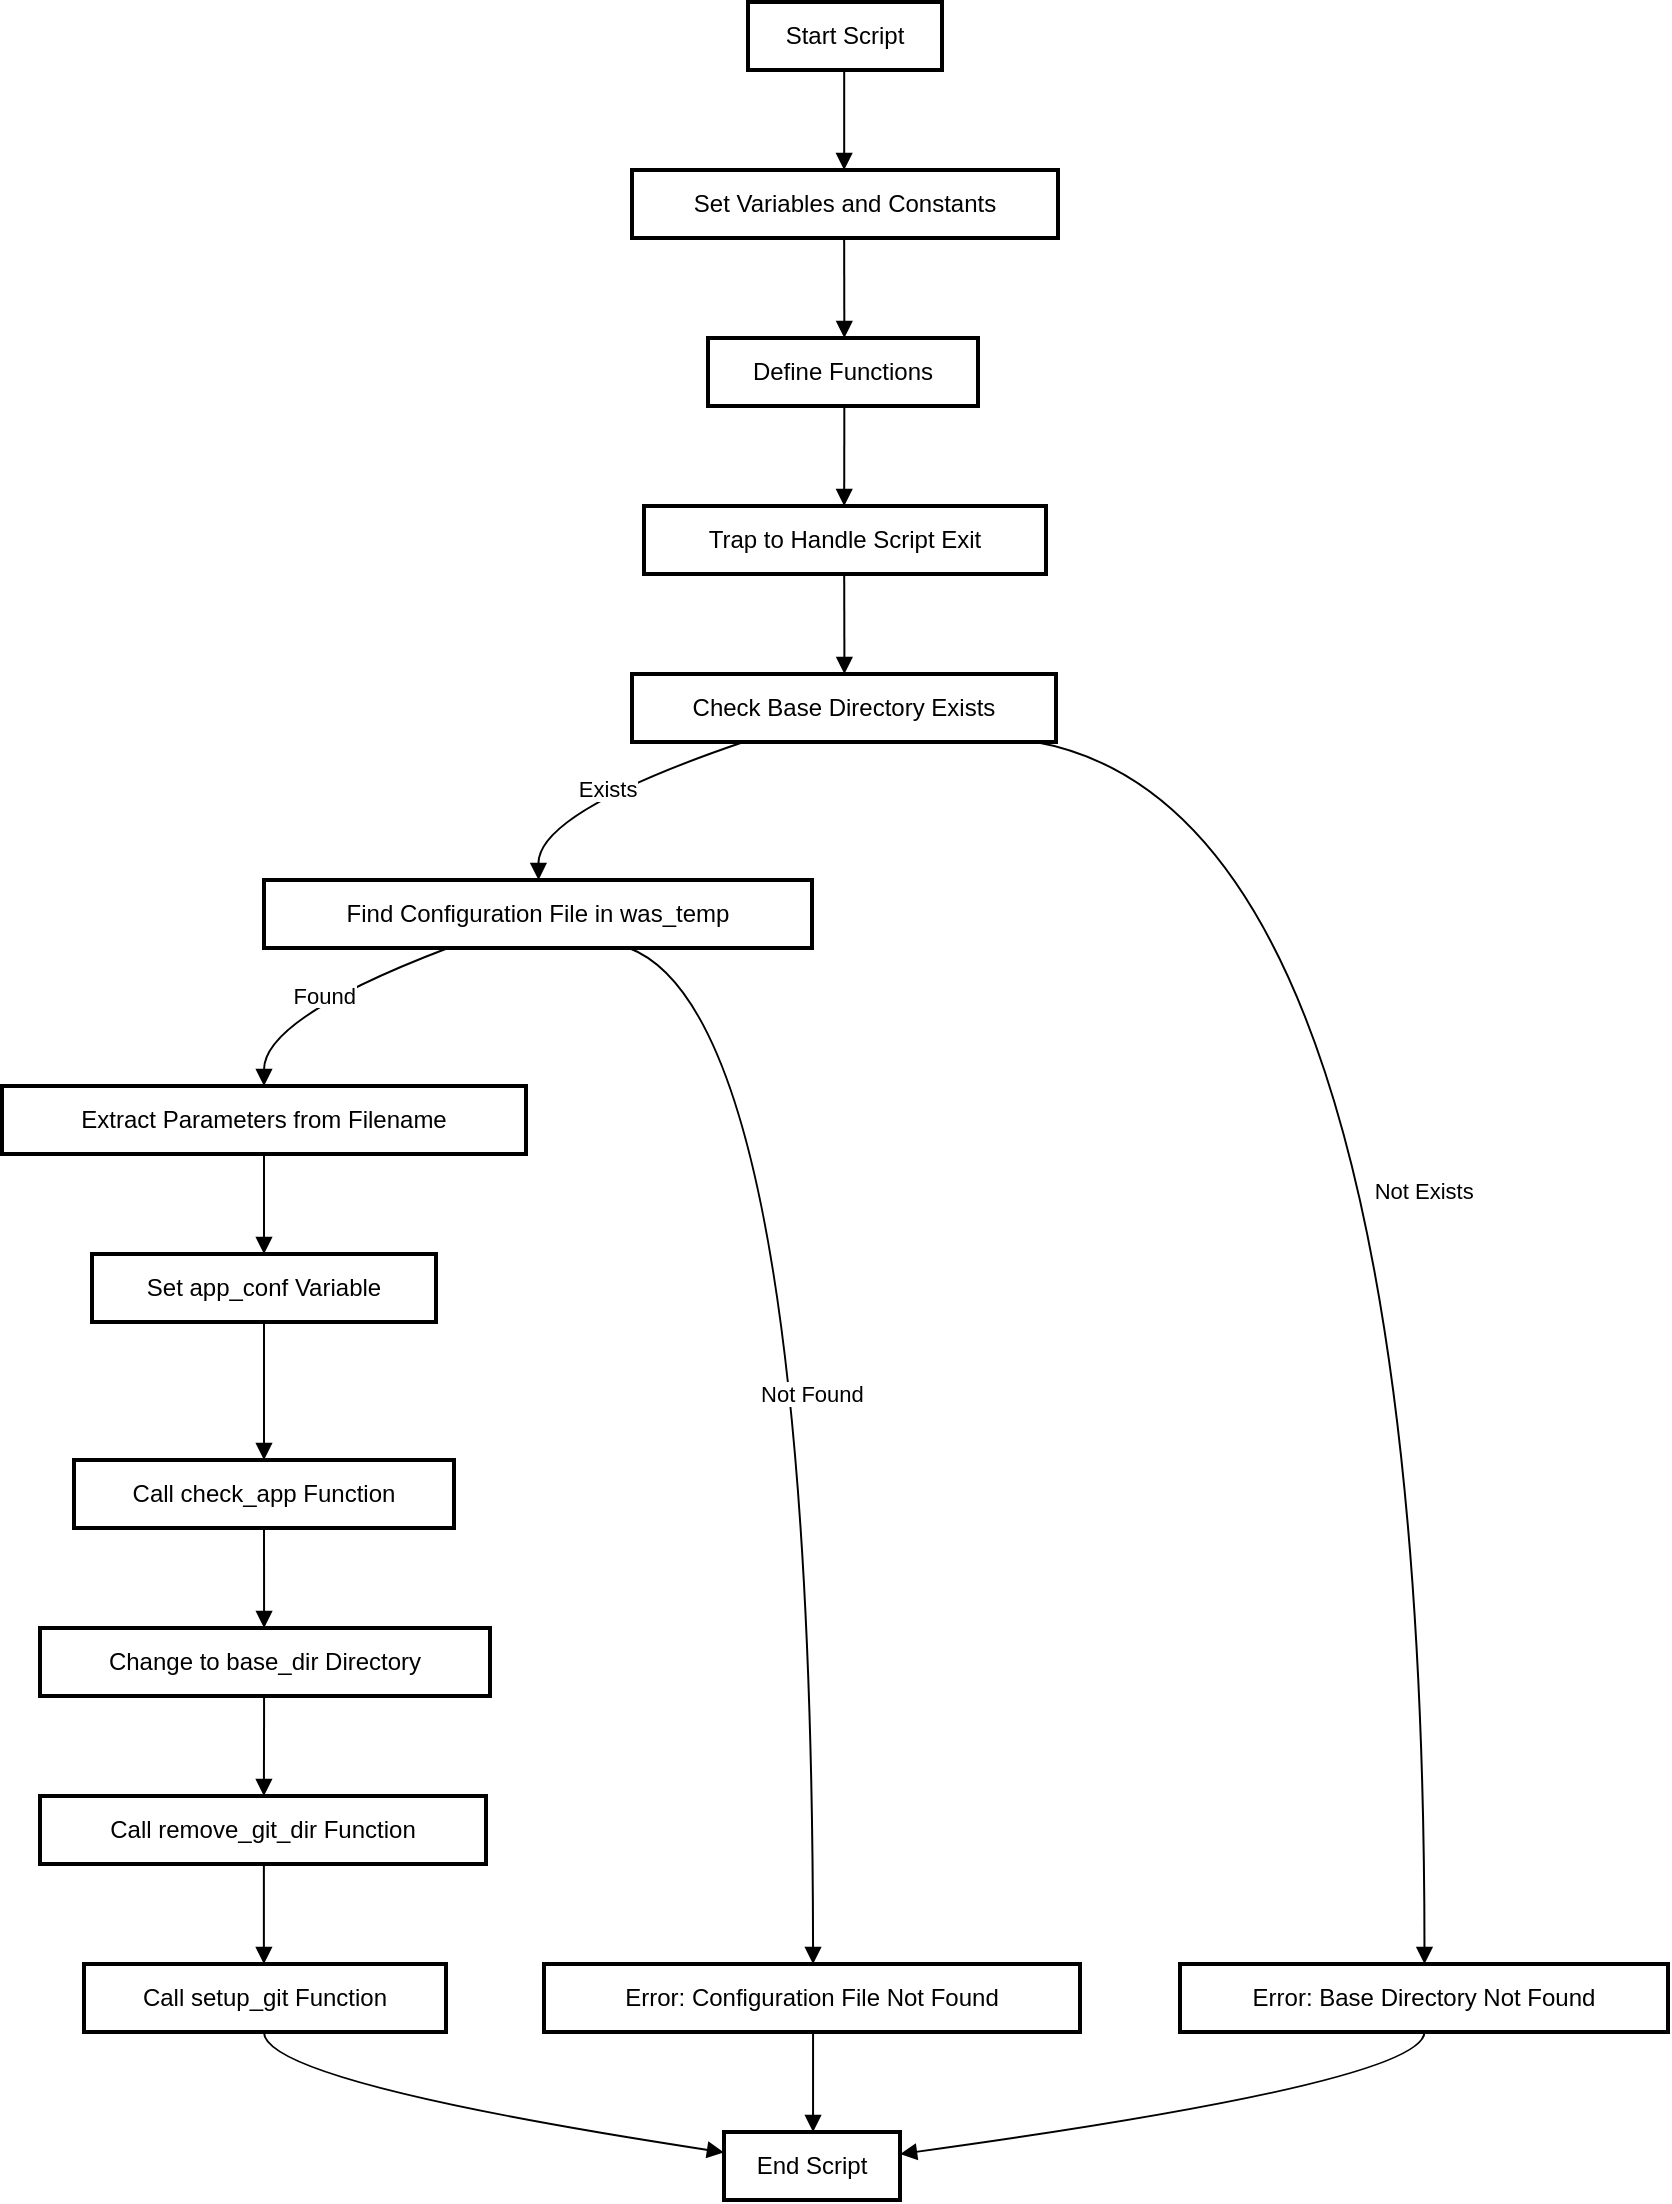 <mxfile version="24.5.1" type="github">
  <diagram name="Page-1" id="iCMGQf_619aqvWgZOuFQ">
    <mxGraphModel dx="1434" dy="738" grid="1" gridSize="10" guides="1" tooltips="1" connect="1" arrows="1" fold="1" page="1" pageScale="1" pageWidth="850" pageHeight="1100" math="0" shadow="0">
      <root>
        <mxCell id="0" />
        <mxCell id="1" parent="0" />
        <mxCell id="pwXuv3tNfBrAbXvzXKl5-1" value="Start Script" style="whiteSpace=wrap;strokeWidth=2;" vertex="1" parent="1">
          <mxGeometry x="543" y="160" width="97" height="34" as="geometry" />
        </mxCell>
        <mxCell id="pwXuv3tNfBrAbXvzXKl5-2" value="Set Variables and Constants" style="whiteSpace=wrap;strokeWidth=2;" vertex="1" parent="1">
          <mxGeometry x="485" y="244" width="213" height="34" as="geometry" />
        </mxCell>
        <mxCell id="pwXuv3tNfBrAbXvzXKl5-3" value="Define Functions" style="whiteSpace=wrap;strokeWidth=2;" vertex="1" parent="1">
          <mxGeometry x="523" y="328" width="135" height="34" as="geometry" />
        </mxCell>
        <mxCell id="pwXuv3tNfBrAbXvzXKl5-4" value="Trap to Handle Script Exit" style="whiteSpace=wrap;strokeWidth=2;" vertex="1" parent="1">
          <mxGeometry x="491" y="412" width="201" height="34" as="geometry" />
        </mxCell>
        <mxCell id="pwXuv3tNfBrAbXvzXKl5-5" value="Check Base Directory Exists" style="whiteSpace=wrap;strokeWidth=2;" vertex="1" parent="1">
          <mxGeometry x="485" y="496" width="212" height="34" as="geometry" />
        </mxCell>
        <mxCell id="pwXuv3tNfBrAbXvzXKl5-6" value="Find Configuration File in was_temp" style="whiteSpace=wrap;strokeWidth=2;" vertex="1" parent="1">
          <mxGeometry x="301" y="599" width="274" height="34" as="geometry" />
        </mxCell>
        <mxCell id="pwXuv3tNfBrAbXvzXKl5-7" value="Error: Base Directory Not Found" style="whiteSpace=wrap;strokeWidth=2;" vertex="1" parent="1">
          <mxGeometry x="759" y="1141" width="244" height="34" as="geometry" />
        </mxCell>
        <mxCell id="pwXuv3tNfBrAbXvzXKl5-8" value="Extract Parameters from Filename" style="whiteSpace=wrap;strokeWidth=2;" vertex="1" parent="1">
          <mxGeometry x="170" y="702" width="262" height="34" as="geometry" />
        </mxCell>
        <mxCell id="pwXuv3tNfBrAbXvzXKl5-9" value="Error: Configuration File Not Found" style="whiteSpace=wrap;strokeWidth=2;" vertex="1" parent="1">
          <mxGeometry x="441" y="1141" width="268" height="34" as="geometry" />
        </mxCell>
        <mxCell id="pwXuv3tNfBrAbXvzXKl5-10" value="Set app_conf Variable" style="whiteSpace=wrap;strokeWidth=2;" vertex="1" parent="1">
          <mxGeometry x="215" y="786" width="172" height="34" as="geometry" />
        </mxCell>
        <mxCell id="pwXuv3tNfBrAbXvzXKl5-11" value="Call check_app Function" style="whiteSpace=wrap;strokeWidth=2;" vertex="1" parent="1">
          <mxGeometry x="206" y="889" width="190" height="34" as="geometry" />
        </mxCell>
        <mxCell id="pwXuv3tNfBrAbXvzXKl5-12" value="Change to base_dir Directory" style="whiteSpace=wrap;strokeWidth=2;" vertex="1" parent="1">
          <mxGeometry x="189" y="973" width="225" height="34" as="geometry" />
        </mxCell>
        <mxCell id="pwXuv3tNfBrAbXvzXKl5-13" value="Call remove_git_dir Function" style="whiteSpace=wrap;strokeWidth=2;" vertex="1" parent="1">
          <mxGeometry x="189" y="1057" width="223" height="34" as="geometry" />
        </mxCell>
        <mxCell id="pwXuv3tNfBrAbXvzXKl5-14" value="Call setup_git Function" style="whiteSpace=wrap;strokeWidth=2;" vertex="1" parent="1">
          <mxGeometry x="211" y="1141" width="181" height="34" as="geometry" />
        </mxCell>
        <mxCell id="pwXuv3tNfBrAbXvzXKl5-15" value="End Script" style="whiteSpace=wrap;strokeWidth=2;" vertex="1" parent="1">
          <mxGeometry x="531" y="1225" width="88" height="34" as="geometry" />
        </mxCell>
        <mxCell id="pwXuv3tNfBrAbXvzXKl5-16" value="" style="curved=1;startArrow=none;endArrow=block;exitX=0.496;exitY=1;entryX=0.498;entryY=0;rounded=0;" edge="1" parent="1" source="pwXuv3tNfBrAbXvzXKl5-1" target="pwXuv3tNfBrAbXvzXKl5-2">
          <mxGeometry relative="1" as="geometry">
            <Array as="points" />
          </mxGeometry>
        </mxCell>
        <mxCell id="pwXuv3tNfBrAbXvzXKl5-17" value="" style="curved=1;startArrow=none;endArrow=block;exitX=0.498;exitY=1;entryX=0.505;entryY=0;rounded=0;" edge="1" parent="1" source="pwXuv3tNfBrAbXvzXKl5-2" target="pwXuv3tNfBrAbXvzXKl5-3">
          <mxGeometry relative="1" as="geometry">
            <Array as="points" />
          </mxGeometry>
        </mxCell>
        <mxCell id="pwXuv3tNfBrAbXvzXKl5-18" value="" style="curved=1;startArrow=none;endArrow=block;exitX=0.505;exitY=1;entryX=0.498;entryY=0;rounded=0;" edge="1" parent="1" source="pwXuv3tNfBrAbXvzXKl5-3" target="pwXuv3tNfBrAbXvzXKl5-4">
          <mxGeometry relative="1" as="geometry">
            <Array as="points" />
          </mxGeometry>
        </mxCell>
        <mxCell id="pwXuv3tNfBrAbXvzXKl5-19" value="" style="curved=1;startArrow=none;endArrow=block;exitX=0.498;exitY=1;entryX=0.501;entryY=0;rounded=0;" edge="1" parent="1" source="pwXuv3tNfBrAbXvzXKl5-4" target="pwXuv3tNfBrAbXvzXKl5-5">
          <mxGeometry relative="1" as="geometry">
            <Array as="points" />
          </mxGeometry>
        </mxCell>
        <mxCell id="pwXuv3tNfBrAbXvzXKl5-20" value="Exists" style="curved=1;startArrow=none;endArrow=block;exitX=0.263;exitY=1;entryX=0.501;entryY=0;rounded=0;" edge="1" parent="1" source="pwXuv3tNfBrAbXvzXKl5-5" target="pwXuv3tNfBrAbXvzXKl5-6">
          <mxGeometry relative="1" as="geometry">
            <Array as="points">
              <mxPoint x="438" y="565" />
            </Array>
          </mxGeometry>
        </mxCell>
        <mxCell id="pwXuv3tNfBrAbXvzXKl5-21" value="Not Exists" style="curved=1;startArrow=none;endArrow=block;exitX=0.952;exitY=1;entryX=0.501;entryY=0;rounded=0;" edge="1" parent="1" source="pwXuv3tNfBrAbXvzXKl5-5" target="pwXuv3tNfBrAbXvzXKl5-7">
          <mxGeometry relative="1" as="geometry">
            <Array as="points">
              <mxPoint x="881" y="565" />
            </Array>
          </mxGeometry>
        </mxCell>
        <mxCell id="pwXuv3tNfBrAbXvzXKl5-22" value="Found" style="curved=1;startArrow=none;endArrow=block;exitX=0.336;exitY=1;entryX=0.5;entryY=0;rounded=0;" edge="1" parent="1" source="pwXuv3tNfBrAbXvzXKl5-6" target="pwXuv3tNfBrAbXvzXKl5-8">
          <mxGeometry relative="1" as="geometry">
            <Array as="points">
              <mxPoint x="301" y="668" />
            </Array>
          </mxGeometry>
        </mxCell>
        <mxCell id="pwXuv3tNfBrAbXvzXKl5-23" value="Not Found" style="curved=1;startArrow=none;endArrow=block;exitX=0.666;exitY=1;entryX=0.502;entryY=0;rounded=0;" edge="1" parent="1" source="pwXuv3tNfBrAbXvzXKl5-6" target="pwXuv3tNfBrAbXvzXKl5-9">
          <mxGeometry relative="1" as="geometry">
            <Array as="points">
              <mxPoint x="575" y="668" />
            </Array>
          </mxGeometry>
        </mxCell>
        <mxCell id="pwXuv3tNfBrAbXvzXKl5-24" value="" style="curved=1;startArrow=none;endArrow=block;exitX=0.5;exitY=1;entryX=0.5;entryY=0;rounded=0;" edge="1" parent="1" source="pwXuv3tNfBrAbXvzXKl5-8" target="pwXuv3tNfBrAbXvzXKl5-10">
          <mxGeometry relative="1" as="geometry">
            <Array as="points" />
          </mxGeometry>
        </mxCell>
        <mxCell id="pwXuv3tNfBrAbXvzXKl5-25" value="" style="curved=1;startArrow=none;endArrow=block;exitX=0.5;exitY=1;entryX=0.5;entryY=0;rounded=0;" edge="1" parent="1" source="pwXuv3tNfBrAbXvzXKl5-10" target="pwXuv3tNfBrAbXvzXKl5-11">
          <mxGeometry relative="1" as="geometry">
            <Array as="points" />
          </mxGeometry>
        </mxCell>
        <mxCell id="pwXuv3tNfBrAbXvzXKl5-26" value="" style="curved=1;startArrow=none;endArrow=block;exitX=0.5;exitY=1;entryX=0.498;entryY=0;rounded=0;" edge="1" parent="1" source="pwXuv3tNfBrAbXvzXKl5-11" target="pwXuv3tNfBrAbXvzXKl5-12">
          <mxGeometry relative="1" as="geometry">
            <Array as="points" />
          </mxGeometry>
        </mxCell>
        <mxCell id="pwXuv3tNfBrAbXvzXKl5-27" value="" style="curved=1;startArrow=none;endArrow=block;exitX=0.498;exitY=1;entryX=0.502;entryY=0;rounded=0;" edge="1" parent="1" source="pwXuv3tNfBrAbXvzXKl5-12" target="pwXuv3tNfBrAbXvzXKl5-13">
          <mxGeometry relative="1" as="geometry">
            <Array as="points" />
          </mxGeometry>
        </mxCell>
        <mxCell id="pwXuv3tNfBrAbXvzXKl5-28" value="" style="curved=1;startArrow=none;endArrow=block;exitX=0.502;exitY=1;entryX=0.497;entryY=0;rounded=0;" edge="1" parent="1" source="pwXuv3tNfBrAbXvzXKl5-13" target="pwXuv3tNfBrAbXvzXKl5-14">
          <mxGeometry relative="1" as="geometry">
            <Array as="points" />
          </mxGeometry>
        </mxCell>
        <mxCell id="pwXuv3tNfBrAbXvzXKl5-29" value="" style="curved=1;startArrow=none;endArrow=block;exitX=0.497;exitY=1;entryX=0.003;entryY=0.301;rounded=0;" edge="1" parent="1" source="pwXuv3tNfBrAbXvzXKl5-14" target="pwXuv3tNfBrAbXvzXKl5-15">
          <mxGeometry relative="1" as="geometry">
            <Array as="points">
              <mxPoint x="301" y="1200" />
            </Array>
          </mxGeometry>
        </mxCell>
        <mxCell id="pwXuv3tNfBrAbXvzXKl5-30" value="" style="curved=1;startArrow=none;endArrow=block;exitX=0.501;exitY=1;entryX=1.008;entryY=0.322;rounded=0;" edge="1" parent="1" source="pwXuv3tNfBrAbXvzXKl5-7" target="pwXuv3tNfBrAbXvzXKl5-15">
          <mxGeometry relative="1" as="geometry">
            <Array as="points">
              <mxPoint x="881" y="1200" />
            </Array>
          </mxGeometry>
        </mxCell>
        <mxCell id="pwXuv3tNfBrAbXvzXKl5-31" value="" style="curved=1;startArrow=none;endArrow=block;exitX=0.502;exitY=1;entryX=0.506;entryY=0;rounded=0;" edge="1" parent="1" source="pwXuv3tNfBrAbXvzXKl5-9" target="pwXuv3tNfBrAbXvzXKl5-15">
          <mxGeometry relative="1" as="geometry">
            <Array as="points" />
          </mxGeometry>
        </mxCell>
      </root>
    </mxGraphModel>
  </diagram>
</mxfile>
